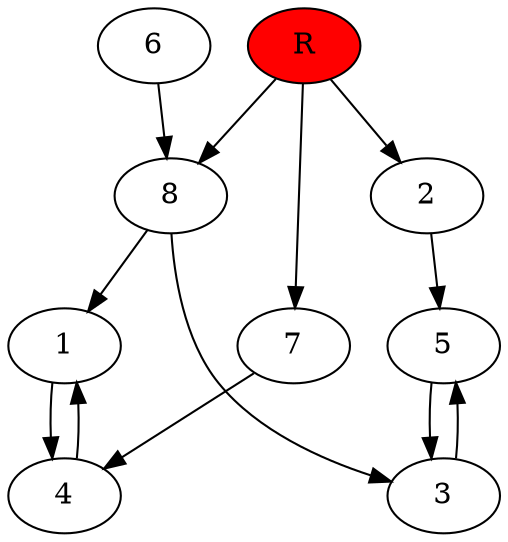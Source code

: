 digraph prb14228 {
	1
	2
	3
	4
	5
	6
	7
	8
	R [fillcolor="#ff0000" style=filled]
	1 -> 4
	2 -> 5
	3 -> 5
	4 -> 1
	5 -> 3
	6 -> 8
	7 -> 4
	8 -> 1
	8 -> 3
	R -> 2
	R -> 7
	R -> 8
}
